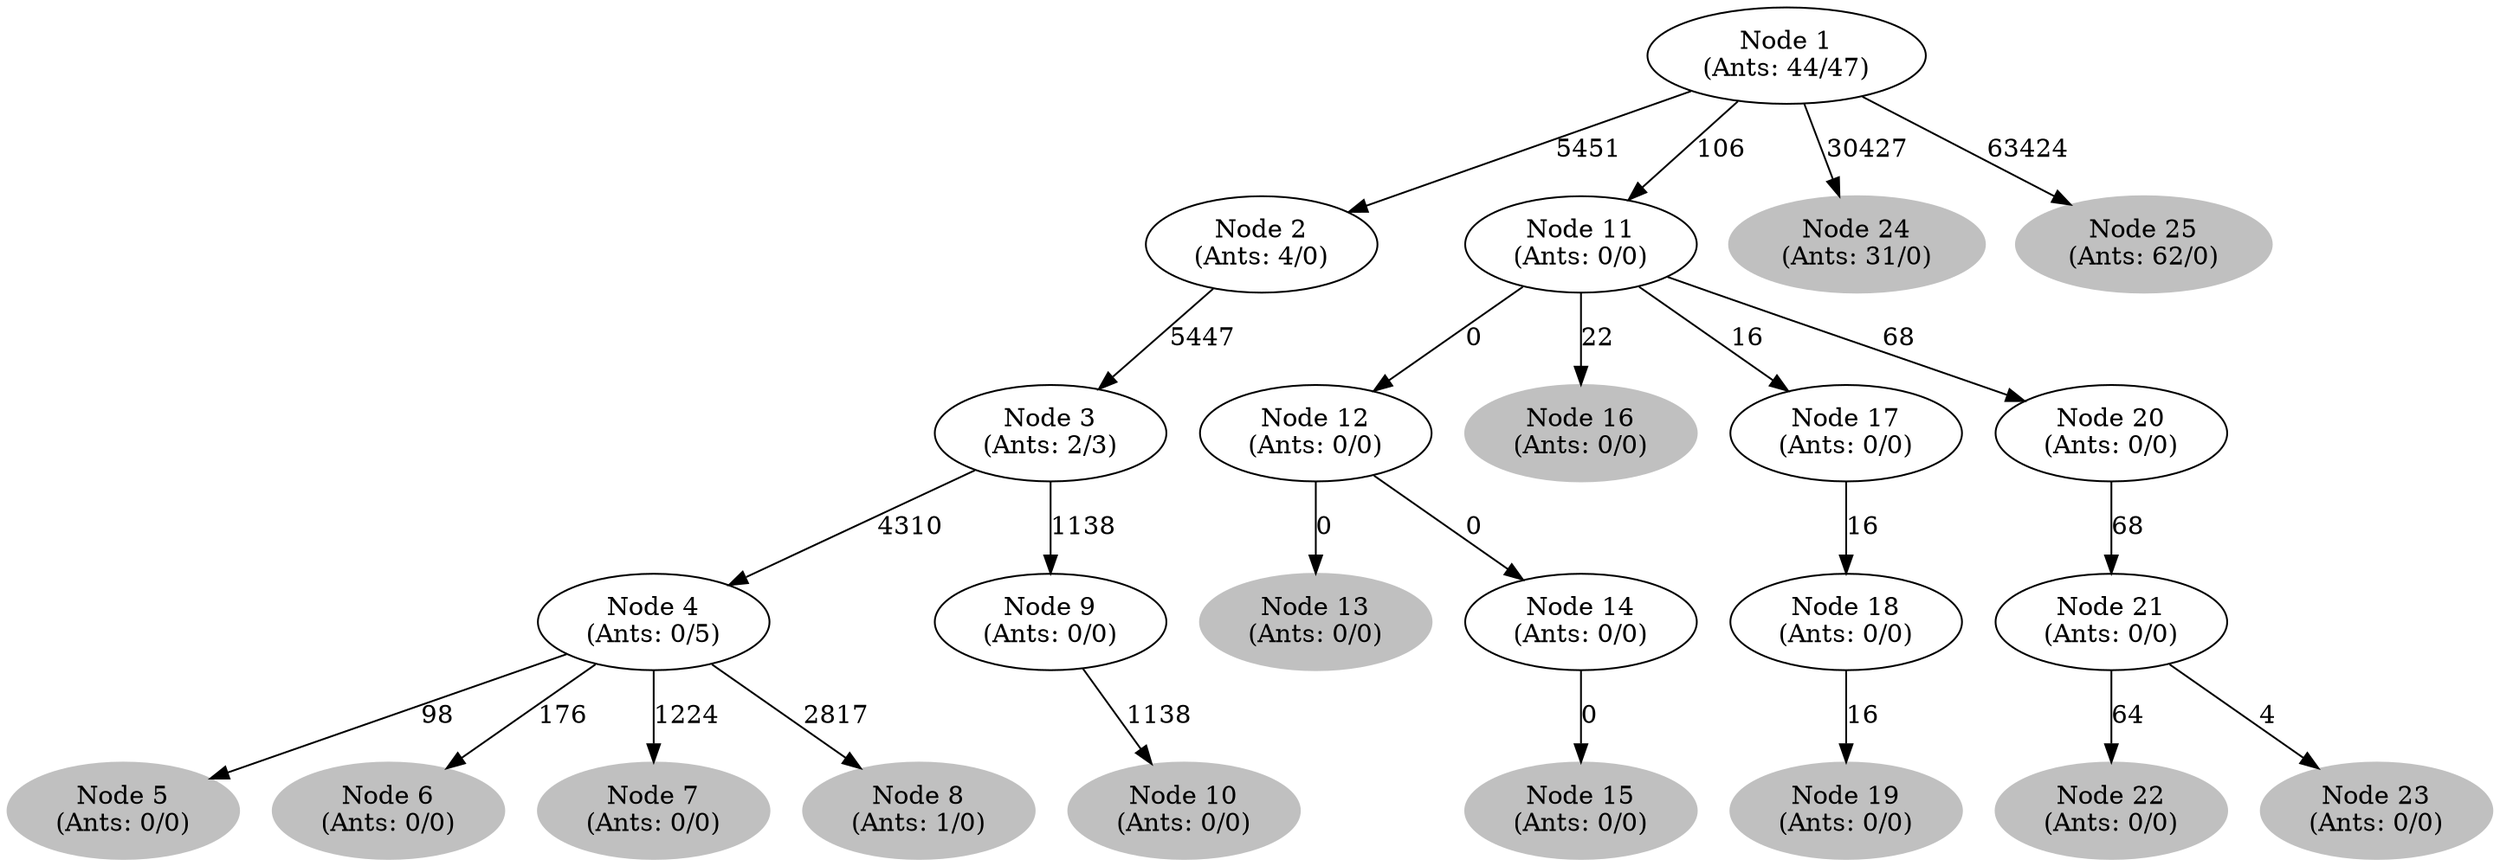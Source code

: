 digraph G {
	
	 "Node 1\n(Ants: 44/47)" -> "Node 2\n(Ants: 4/0)" [label=5451];
	 "Node 2\n(Ants: 4/0)" -> "Node 3\n(Ants: 2/3)" [label=5447];
	 "Node 3\n(Ants: 2/3)" -> "Node 4\n(Ants: 0/5)" [label=4310];
	 "Node 5\n(Ants: 0/0)" [style=filled,color="gray"];
	"Node 4\n(Ants: 0/5)" -> "Node 5\n(Ants: 0/0)" [label=98];
	 "Node 6\n(Ants: 0/0)" [style=filled,color="gray"];
	"Node 4\n(Ants: 0/5)" -> "Node 6\n(Ants: 0/0)" [label=176];
	 "Node 7\n(Ants: 0/0)" [style=filled,color="gray"];
	"Node 4\n(Ants: 0/5)" -> "Node 7\n(Ants: 0/0)" [label=1224];
	 "Node 8\n(Ants: 1/0)" [style=filled,color="gray"];
	"Node 4\n(Ants: 0/5)" -> "Node 8\n(Ants: 1/0)" [label=2817];
	 "Node 3\n(Ants: 2/3)" -> "Node 9\n(Ants: 0/0)" [label=1138];
	 "Node 10\n(Ants: 0/0)" [style=filled,color="gray"];
	"Node 9\n(Ants: 0/0)" -> "Node 10\n(Ants: 0/0)" [label=1138];
	 "Node 1\n(Ants: 44/47)" -> "Node 11\n(Ants: 0/0)" [label=106];
	 "Node 11\n(Ants: 0/0)" -> "Node 12\n(Ants: 0/0)" [label=0];
	 "Node 13\n(Ants: 0/0)" [style=filled,color="gray"];
	"Node 12\n(Ants: 0/0)" -> "Node 13\n(Ants: 0/0)" [label=0];
	 "Node 12\n(Ants: 0/0)" -> "Node 14\n(Ants: 0/0)" [label=0];
	 "Node 15\n(Ants: 0/0)" [style=filled,color="gray"];
	"Node 14\n(Ants: 0/0)" -> "Node 15\n(Ants: 0/0)" [label=0];
	 "Node 16\n(Ants: 0/0)" [style=filled,color="gray"];
	"Node 11\n(Ants: 0/0)" -> "Node 16\n(Ants: 0/0)" [label=22];
	 "Node 11\n(Ants: 0/0)" -> "Node 17\n(Ants: 0/0)" [label=16];
	 "Node 17\n(Ants: 0/0)" -> "Node 18\n(Ants: 0/0)" [label=16];
	 "Node 19\n(Ants: 0/0)" [style=filled,color="gray"];
	"Node 18\n(Ants: 0/0)" -> "Node 19\n(Ants: 0/0)" [label=16];
	 "Node 11\n(Ants: 0/0)" -> "Node 20\n(Ants: 0/0)" [label=68];
	 "Node 20\n(Ants: 0/0)" -> "Node 21\n(Ants: 0/0)" [label=68];
	 "Node 22\n(Ants: 0/0)" [style=filled,color="gray"];
	"Node 21\n(Ants: 0/0)" -> "Node 22\n(Ants: 0/0)" [label=64];
	 "Node 23\n(Ants: 0/0)" [style=filled,color="gray"];
	"Node 21\n(Ants: 0/0)" -> "Node 23\n(Ants: 0/0)" [label=4];
	 "Node 24\n(Ants: 31/0)" [style=filled,color="gray"];
	"Node 1\n(Ants: 44/47)" -> "Node 24\n(Ants: 31/0)" [label=30427];
	 "Node 25\n(Ants: 62/0)" [style=filled,color="gray"];
	"Node 1\n(Ants: 44/47)" -> "Node 25\n(Ants: 62/0)" [label=63424];
	 
}
